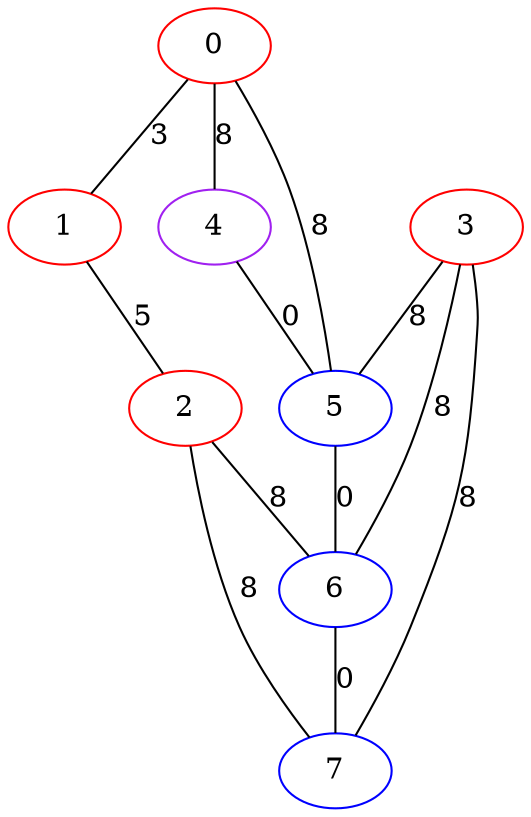 graph "" {
0 [color=red, weight=1];
1 [color=red, weight=1];
2 [color=red, weight=1];
3 [color=red, weight=1];
4 [color=purple, weight=4];
5 [color=blue, weight=3];
6 [color=blue, weight=3];
7 [color=blue, weight=3];
0 -- 1  [key=0, label=3];
0 -- 4  [key=0, label=8];
0 -- 5  [key=0, label=8];
1 -- 2  [key=0, label=5];
2 -- 6  [key=0, label=8];
2 -- 7  [key=0, label=8];
3 -- 5  [key=0, label=8];
3 -- 6  [key=0, label=8];
3 -- 7  [key=0, label=8];
4 -- 5  [key=0, label=0];
5 -- 6  [key=0, label=0];
6 -- 7  [key=0, label=0];
}
